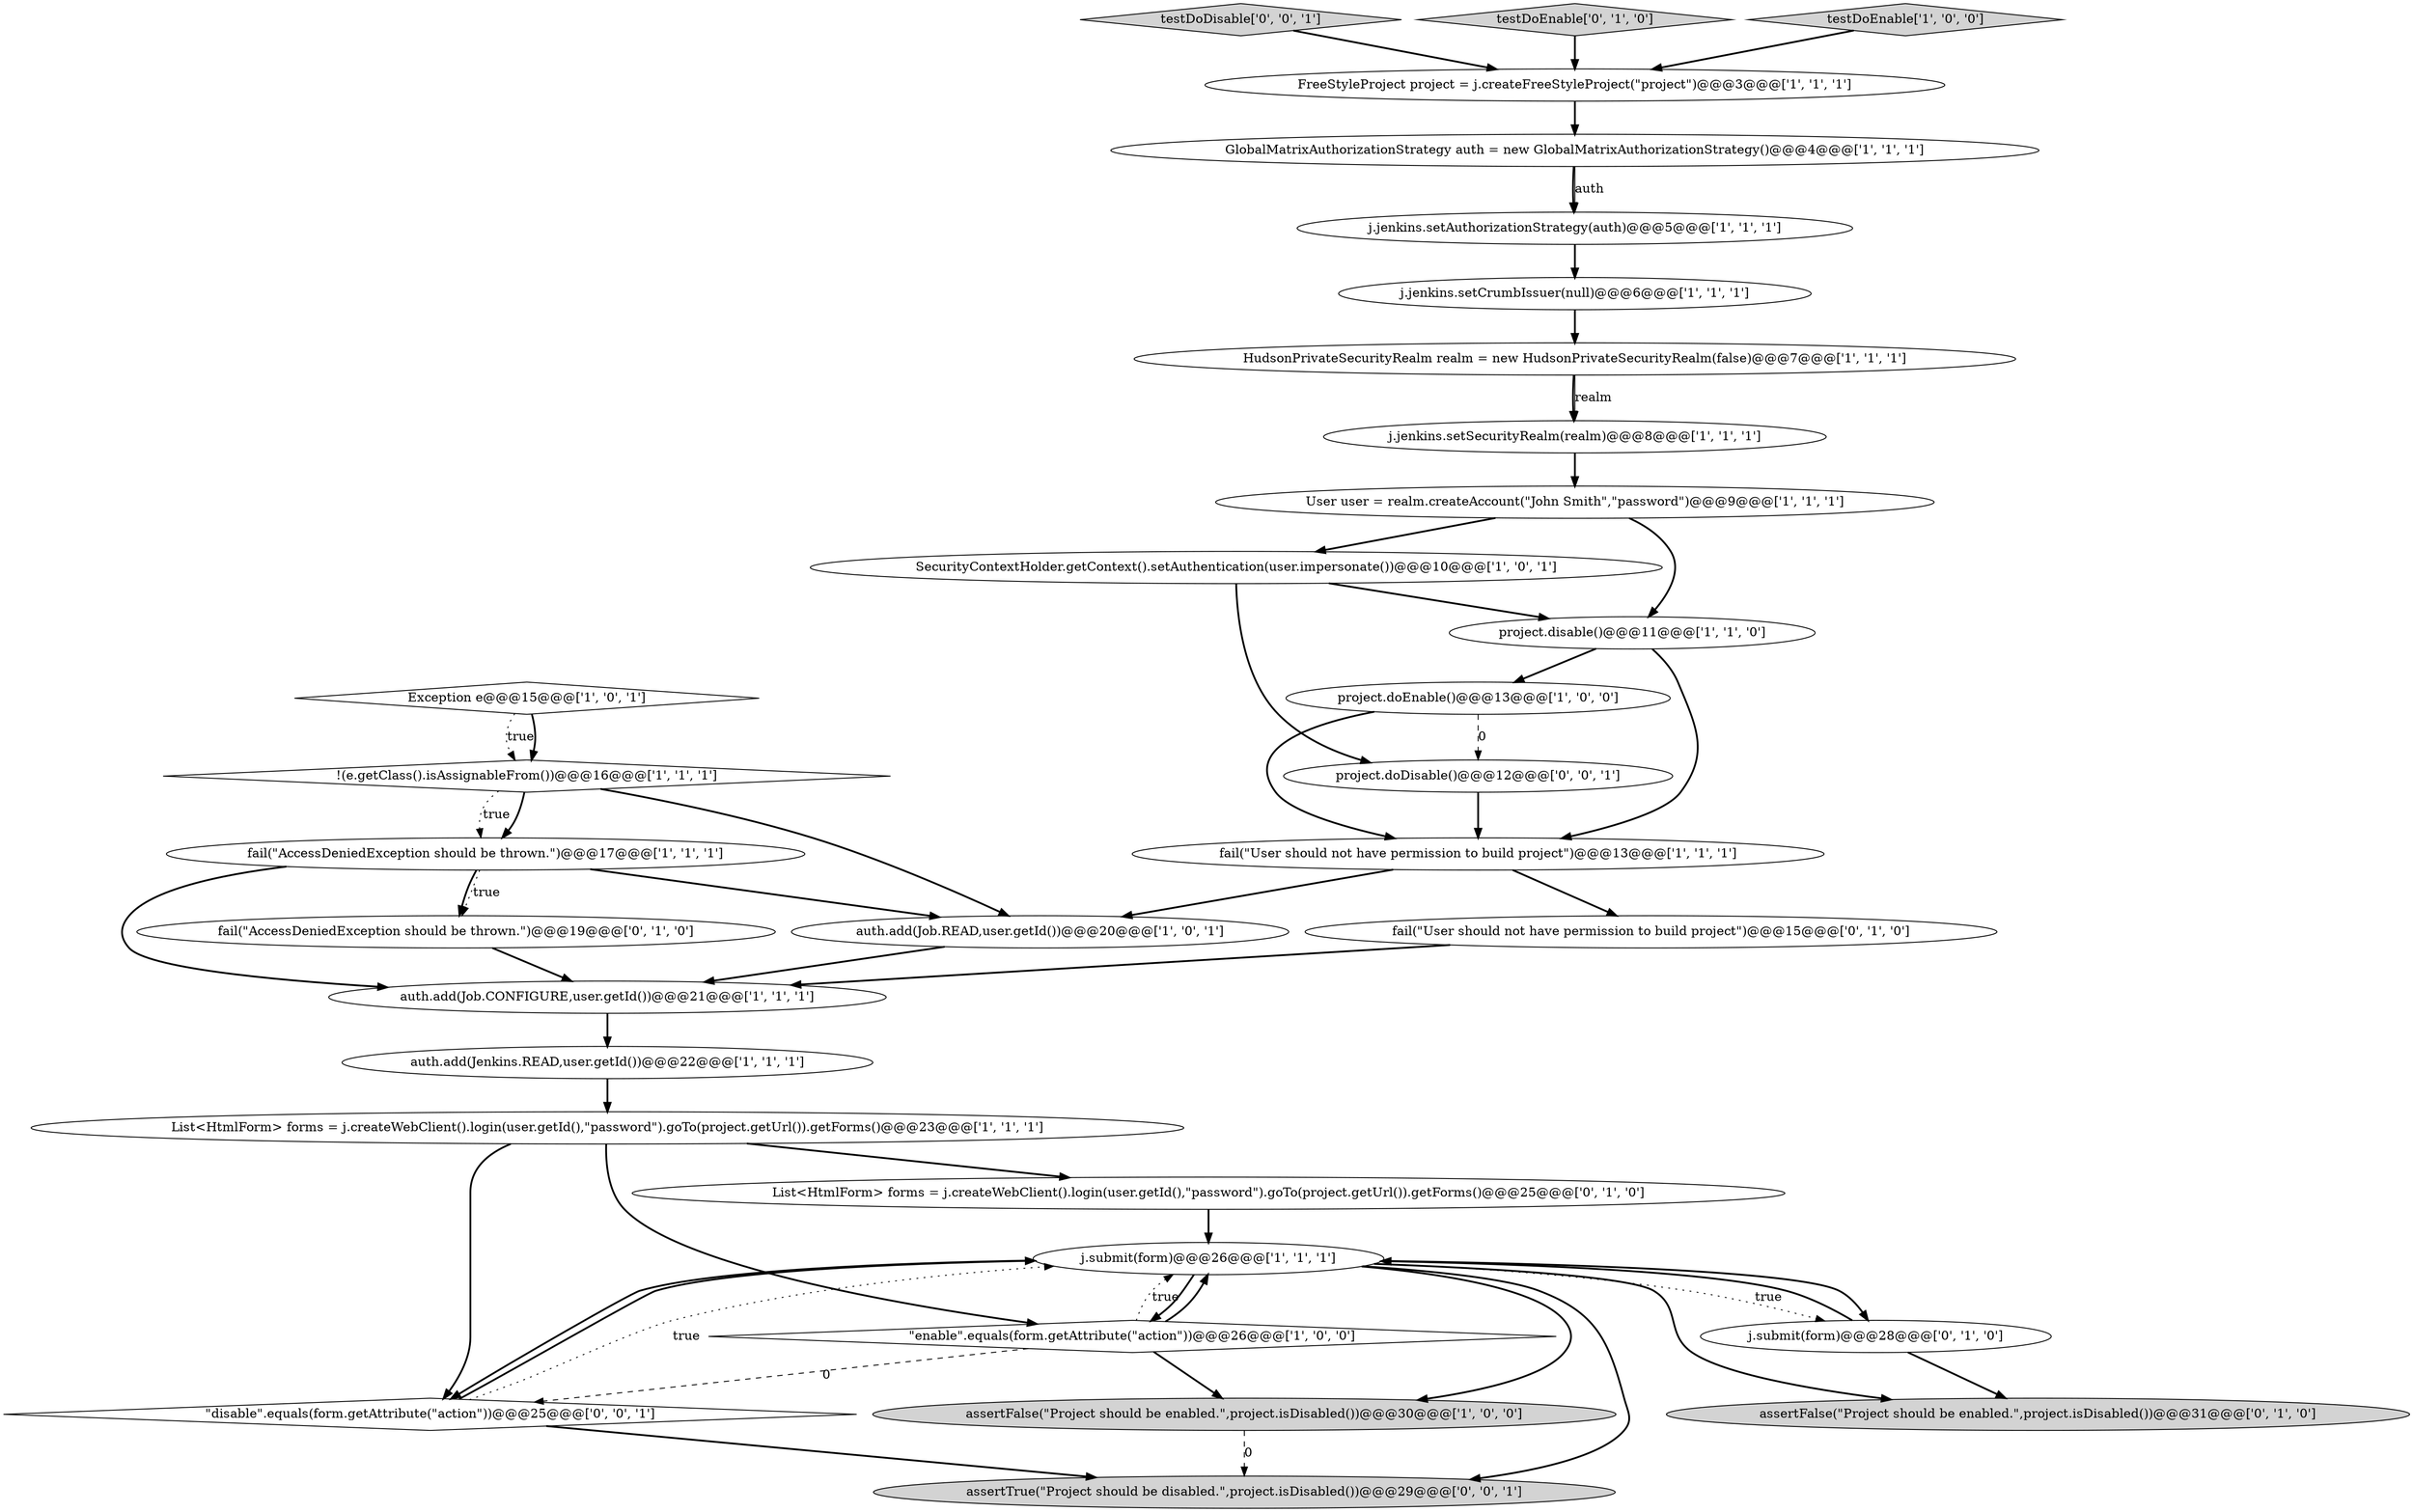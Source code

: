 digraph {
3 [style = filled, label = "fail(\"AccessDeniedException should be thrown.\")@@@17@@@['1', '1', '1']", fillcolor = white, shape = ellipse image = "AAA0AAABBB1BBB"];
11 [style = filled, label = "FreeStyleProject project = j.createFreeStyleProject(\"project\")@@@3@@@['1', '1', '1']", fillcolor = white, shape = ellipse image = "AAA0AAABBB1BBB"];
24 [style = filled, label = "List<HtmlForm> forms = j.createWebClient().login(user.getId(),\"password\").goTo(project.getUrl()).getForms()@@@25@@@['0', '1', '0']", fillcolor = white, shape = ellipse image = "AAA0AAABBB2BBB"];
4 [style = filled, label = "j.jenkins.setSecurityRealm(realm)@@@8@@@['1', '1', '1']", fillcolor = white, shape = ellipse image = "AAA0AAABBB1BBB"];
26 [style = filled, label = "assertFalse(\"Project should be enabled.\",project.isDisabled())@@@31@@@['0', '1', '0']", fillcolor = lightgray, shape = ellipse image = "AAA0AAABBB2BBB"];
9 [style = filled, label = "User user = realm.createAccount(\"John Smith\",\"password\")@@@9@@@['1', '1', '1']", fillcolor = white, shape = ellipse image = "AAA0AAABBB1BBB"];
23 [style = filled, label = "fail(\"User should not have permission to build project\")@@@15@@@['0', '1', '0']", fillcolor = white, shape = ellipse image = "AAA0AAABBB2BBB"];
16 [style = filled, label = "project.doEnable()@@@13@@@['1', '0', '0']", fillcolor = white, shape = ellipse image = "AAA0AAABBB1BBB"];
20 [style = filled, label = "auth.add(Job.READ,user.getId())@@@20@@@['1', '0', '1']", fillcolor = white, shape = ellipse image = "AAA0AAABBB1BBB"];
18 [style = filled, label = "auth.add(Job.CONFIGURE,user.getId())@@@21@@@['1', '1', '1']", fillcolor = white, shape = ellipse image = "AAA0AAABBB1BBB"];
5 [style = filled, label = "Exception e@@@15@@@['1', '0', '1']", fillcolor = white, shape = diamond image = "AAA0AAABBB1BBB"];
22 [style = filled, label = "fail(\"AccessDeniedException should be thrown.\")@@@19@@@['0', '1', '0']", fillcolor = white, shape = ellipse image = "AAA0AAABBB2BBB"];
31 [style = filled, label = "assertTrue(\"Project should be disabled.\",project.isDisabled())@@@29@@@['0', '0', '1']", fillcolor = lightgray, shape = ellipse image = "AAA0AAABBB3BBB"];
8 [style = filled, label = "HudsonPrivateSecurityRealm realm = new HudsonPrivateSecurityRealm(false)@@@7@@@['1', '1', '1']", fillcolor = white, shape = ellipse image = "AAA0AAABBB1BBB"];
2 [style = filled, label = "\"enable\".equals(form.getAttribute(\"action\"))@@@26@@@['1', '0', '0']", fillcolor = white, shape = diamond image = "AAA0AAABBB1BBB"];
30 [style = filled, label = "\"disable\".equals(form.getAttribute(\"action\"))@@@25@@@['0', '0', '1']", fillcolor = white, shape = diamond image = "AAA0AAABBB3BBB"];
27 [style = filled, label = "j.submit(form)@@@28@@@['0', '1', '0']", fillcolor = white, shape = ellipse image = "AAA0AAABBB2BBB"];
0 [style = filled, label = "auth.add(Jenkins.READ,user.getId())@@@22@@@['1', '1', '1']", fillcolor = white, shape = ellipse image = "AAA0AAABBB1BBB"];
14 [style = filled, label = "fail(\"User should not have permission to build project\")@@@13@@@['1', '1', '1']", fillcolor = white, shape = ellipse image = "AAA0AAABBB1BBB"];
29 [style = filled, label = "project.doDisable()@@@12@@@['0', '0', '1']", fillcolor = white, shape = ellipse image = "AAA0AAABBB3BBB"];
19 [style = filled, label = "assertFalse(\"Project should be enabled.\",project.isDisabled())@@@30@@@['1', '0', '0']", fillcolor = lightgray, shape = ellipse image = "AAA0AAABBB1BBB"];
12 [style = filled, label = "j.jenkins.setCrumbIssuer(null)@@@6@@@['1', '1', '1']", fillcolor = white, shape = ellipse image = "AAA0AAABBB1BBB"];
1 [style = filled, label = "SecurityContextHolder.getContext().setAuthentication(user.impersonate())@@@10@@@['1', '0', '1']", fillcolor = white, shape = ellipse image = "AAA0AAABBB1BBB"];
21 [style = filled, label = "j.submit(form)@@@26@@@['1', '1', '1']", fillcolor = white, shape = ellipse image = "AAA0AAABBB1BBB"];
6 [style = filled, label = "GlobalMatrixAuthorizationStrategy auth = new GlobalMatrixAuthorizationStrategy()@@@4@@@['1', '1', '1']", fillcolor = white, shape = ellipse image = "AAA0AAABBB1BBB"];
10 [style = filled, label = "List<HtmlForm> forms = j.createWebClient().login(user.getId(),\"password\").goTo(project.getUrl()).getForms()@@@23@@@['1', '1', '1']", fillcolor = white, shape = ellipse image = "AAA0AAABBB1BBB"];
13 [style = filled, label = "project.disable()@@@11@@@['1', '1', '0']", fillcolor = white, shape = ellipse image = "AAA0AAABBB1BBB"];
28 [style = filled, label = "testDoDisable['0', '0', '1']", fillcolor = lightgray, shape = diamond image = "AAA0AAABBB3BBB"];
25 [style = filled, label = "testDoEnable['0', '1', '0']", fillcolor = lightgray, shape = diamond image = "AAA0AAABBB2BBB"];
7 [style = filled, label = "testDoEnable['1', '0', '0']", fillcolor = lightgray, shape = diamond image = "AAA0AAABBB1BBB"];
15 [style = filled, label = "j.jenkins.setAuthorizationStrategy(auth)@@@5@@@['1', '1', '1']", fillcolor = white, shape = ellipse image = "AAA0AAABBB1BBB"];
17 [style = filled, label = "!(e.getClass().isAssignableFrom())@@@16@@@['1', '1', '1']", fillcolor = white, shape = diamond image = "AAA0AAABBB1BBB"];
24->21 [style = bold, label=""];
5->17 [style = dotted, label="true"];
3->22 [style = dotted, label="true"];
10->2 [style = bold, label=""];
10->24 [style = bold, label=""];
8->4 [style = bold, label=""];
30->21 [style = bold, label=""];
10->30 [style = bold, label=""];
6->15 [style = bold, label=""];
15->12 [style = bold, label=""];
20->18 [style = bold, label=""];
9->13 [style = bold, label=""];
1->29 [style = bold, label=""];
21->30 [style = bold, label=""];
30->21 [style = dotted, label="true"];
17->3 [style = bold, label=""];
11->6 [style = bold, label=""];
17->20 [style = bold, label=""];
7->11 [style = bold, label=""];
3->18 [style = bold, label=""];
3->20 [style = bold, label=""];
2->21 [style = dotted, label="true"];
21->2 [style = bold, label=""];
25->11 [style = bold, label=""];
30->31 [style = bold, label=""];
5->17 [style = bold, label=""];
0->10 [style = bold, label=""];
6->15 [style = solid, label="auth"];
19->31 [style = dashed, label="0"];
2->19 [style = bold, label=""];
21->19 [style = bold, label=""];
21->26 [style = bold, label=""];
13->16 [style = bold, label=""];
2->30 [style = dashed, label="0"];
4->9 [style = bold, label=""];
16->14 [style = bold, label=""];
27->26 [style = bold, label=""];
8->4 [style = solid, label="realm"];
22->18 [style = bold, label=""];
21->27 [style = bold, label=""];
23->18 [style = bold, label=""];
14->23 [style = bold, label=""];
21->27 [style = dotted, label="true"];
3->22 [style = bold, label=""];
1->13 [style = bold, label=""];
29->14 [style = bold, label=""];
28->11 [style = bold, label=""];
13->14 [style = bold, label=""];
17->3 [style = dotted, label="true"];
16->29 [style = dashed, label="0"];
12->8 [style = bold, label=""];
9->1 [style = bold, label=""];
21->31 [style = bold, label=""];
2->21 [style = bold, label=""];
14->20 [style = bold, label=""];
27->21 [style = bold, label=""];
18->0 [style = bold, label=""];
}

